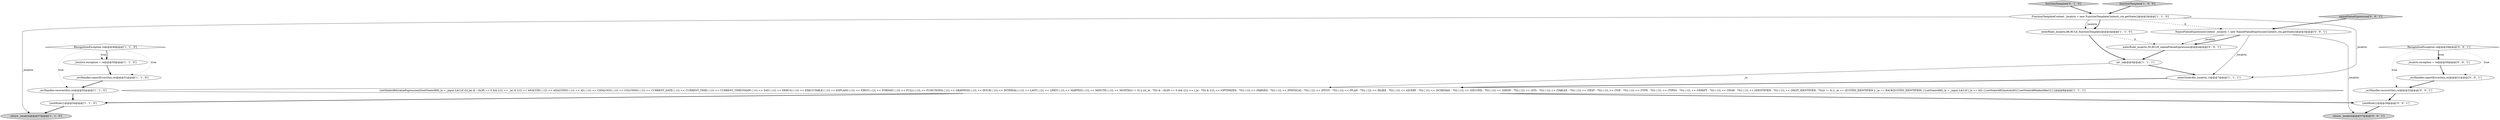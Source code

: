 digraph {
12 [style = filled, label = "functionTemplate['0', '1', '0']", fillcolor = lightgray, shape = diamond image = "AAA0AAABBB2BBB"];
21 [style = filled, label = "enterRule(_localctx,50,RULE_namedValueExpression)@@@4@@@['0', '0', '1']", fillcolor = white, shape = ellipse image = "AAA0AAABBB3BBB"];
10 [style = filled, label = "{exitRule()}@@@54@@@['1', '1', '0']", fillcolor = white, shape = ellipse image = "AAA0AAABBB1BBB"];
7 [style = filled, label = "_errHandler.recover(this,re)@@@52@@@['1', '1', '0']", fillcolor = white, shape = ellipse image = "AAA0AAABBB1BBB"];
9 [style = filled, label = "enterRule(_localctx,86,RULE_functionTemplate)@@@4@@@['1', '1', '0']", fillcolor = white, shape = ellipse image = "AAA0AAABBB1BBB"];
2 [style = filled, label = "_localctx.exception = re@@@50@@@['1', '1', '0']", fillcolor = white, shape = ellipse image = "AAA0AAABBB1BBB"];
20 [style = filled, label = "_errHandler.reportError(this,re)@@@31@@@['0', '0', '1']", fillcolor = white, shape = ellipse image = "AAA0AAABBB3BBB"];
0 [style = filled, label = "int _la@@@5@@@['1', '1', '1']", fillcolor = white, shape = ellipse image = "AAA0AAABBB1BBB"];
19 [style = filled, label = "RecognitionException re@@@29@@@['0', '0', '1']", fillcolor = white, shape = diamond image = "AAA0AAABBB3BBB"];
13 [style = filled, label = "_localctx.exception = re@@@30@@@['0', '0', '1']", fillcolor = white, shape = ellipse image = "AAA0AAABBB3BBB"];
5 [style = filled, label = "{setState(484)valueExpression(0)setState(489)_la = _input.LA(1)if ((((_la) & ~0x3f) == 0 && ((1L << _la) & ((1L << ANALYZE) | (1L << ANALYZED) | (1L << AS) | (1L << CATALOGS) | (1L << COLUMNS) | (1L << CURRENT_DATE) | (1L << CURRENT_TIME) | (1L << CURRENT_TIMESTAMP) | (1L << DAY) | (1L << DEBUG) | (1L << EXECUTABLE) | (1L << EXPLAIN) | (1L << FIRST) | (1L << FORMAT) | (1L << FULL) | (1L << FUNCTIONS) | (1L << GRAPHVIZ) | (1L << HOUR) | (1L << INTERVAL) | (1L << LAST) | (1L << LIMIT) | (1L << MAPPED) | (1L << MINUTE) | (1L << MONTH))) != 0) || ((((_la - 70)) & ~0x3f) == 0 && ((1L << (_la - 70)) & ((1L << (OPTIMIZED - 70)) | (1L << (PARSED - 70)) | (1L << (PHYSICAL - 70)) | (1L << (PIVOT - 70)) | (1L << (PLAN - 70)) | (1L << (RLIKE - 70)) | (1L << (QUERY - 70)) | (1L << (SCHEMAS - 70)) | (1L << (SECOND - 70)) | (1L << (SHOW - 70)) | (1L << (SYS - 70)) | (1L << (TABLES - 70)) | (1L << (TEXT - 70)) | (1L << (TOP - 70)) | (1L << (TYPE - 70)) | (1L << (TYPES - 70)) | (1L << (VERIFY - 70)) | (1L << (YEAR - 70)) | (1L << (IDENTIFIER - 70)) | (1L << (DIGIT_IDENTIFIER - 70)))) != 0) || _la == QUOTED_IDENTIFIER || _la == BACKQUOTED_IDENTIFIER) {{setState(486)_la = _input.LA(1)if (_la == AS) {{setState(485)match(AS)}}setState(488)identifier()}}}@@@8@@@['1', '1', '1']", fillcolor = white, shape = ellipse image = "AAA0AAABBB1BBB"];
4 [style = filled, label = "return _localctx@@@57@@@['1', '1', '0']", fillcolor = lightgray, shape = ellipse image = "AAA0AAABBB1BBB"];
16 [style = filled, label = "NamedValueExpressionContext _localctx = new NamedValueExpressionContext(_ctx,getState())@@@3@@@['0', '0', '1']", fillcolor = white, shape = ellipse image = "AAA0AAABBB3BBB"];
11 [style = filled, label = "functionTemplate['1', '0', '0']", fillcolor = lightgray, shape = diamond image = "AAA0AAABBB1BBB"];
1 [style = filled, label = "enterOuterAlt(_localctx,1)@@@7@@@['1', '1', '1']", fillcolor = white, shape = ellipse image = "AAA0AAABBB1BBB"];
6 [style = filled, label = "RecognitionException re@@@49@@@['1', '1', '0']", fillcolor = white, shape = diamond image = "AAA0AAABBB1BBB"];
18 [style = filled, label = "_errHandler.recover(this,re)@@@32@@@['0', '0', '1']", fillcolor = white, shape = ellipse image = "AAA0AAABBB3BBB"];
15 [style = filled, label = "return _localctx@@@37@@@['0', '0', '1']", fillcolor = lightgray, shape = ellipse image = "AAA0AAABBB3BBB"];
8 [style = filled, label = "FunctionTemplateContext _localctx = new FunctionTemplateContext(_ctx,getState())@@@3@@@['1', '1', '0']", fillcolor = white, shape = ellipse image = "AAA0AAABBB1BBB"];
17 [style = filled, label = "{exitRule()}@@@34@@@['0', '0', '1']", fillcolor = white, shape = ellipse image = "AAA0AAABBB3BBB"];
14 [style = filled, label = "namedValueExpression['0', '0', '1']", fillcolor = lightgray, shape = diamond image = "AAA0AAABBB3BBB"];
3 [style = filled, label = "_errHandler.reportError(this,re)@@@51@@@['1', '1', '0']", fillcolor = white, shape = ellipse image = "AAA0AAABBB1BBB"];
8->16 [style = dashed, label="0"];
8->1 [style = solid, label="_localctx"];
8->9 [style = bold, label=""];
19->13 [style = dotted, label="true"];
14->16 [style = bold, label=""];
16->1 [style = solid, label="_localctx"];
8->4 [style = solid, label="_localctx"];
6->7 [style = dotted, label="true"];
7->10 [style = bold, label=""];
8->9 [style = solid, label="_localctx"];
9->21 [style = dashed, label="0"];
20->18 [style = bold, label=""];
16->21 [style = solid, label="_localctx"];
16->15 [style = solid, label="_localctx"];
9->0 [style = bold, label=""];
5->10 [style = bold, label=""];
3->7 [style = bold, label=""];
0->1 [style = bold, label=""];
6->2 [style = bold, label=""];
19->13 [style = bold, label=""];
19->20 [style = dotted, label="true"];
2->3 [style = bold, label=""];
19->18 [style = dotted, label="true"];
5->17 [style = bold, label=""];
16->21 [style = bold, label=""];
17->15 [style = bold, label=""];
10->4 [style = bold, label=""];
11->8 [style = bold, label=""];
0->5 [style = solid, label="_la"];
6->3 [style = dotted, label="true"];
18->17 [style = bold, label=""];
13->20 [style = bold, label=""];
6->2 [style = dotted, label="true"];
21->0 [style = bold, label=""];
12->8 [style = bold, label=""];
1->5 [style = bold, label=""];
}
